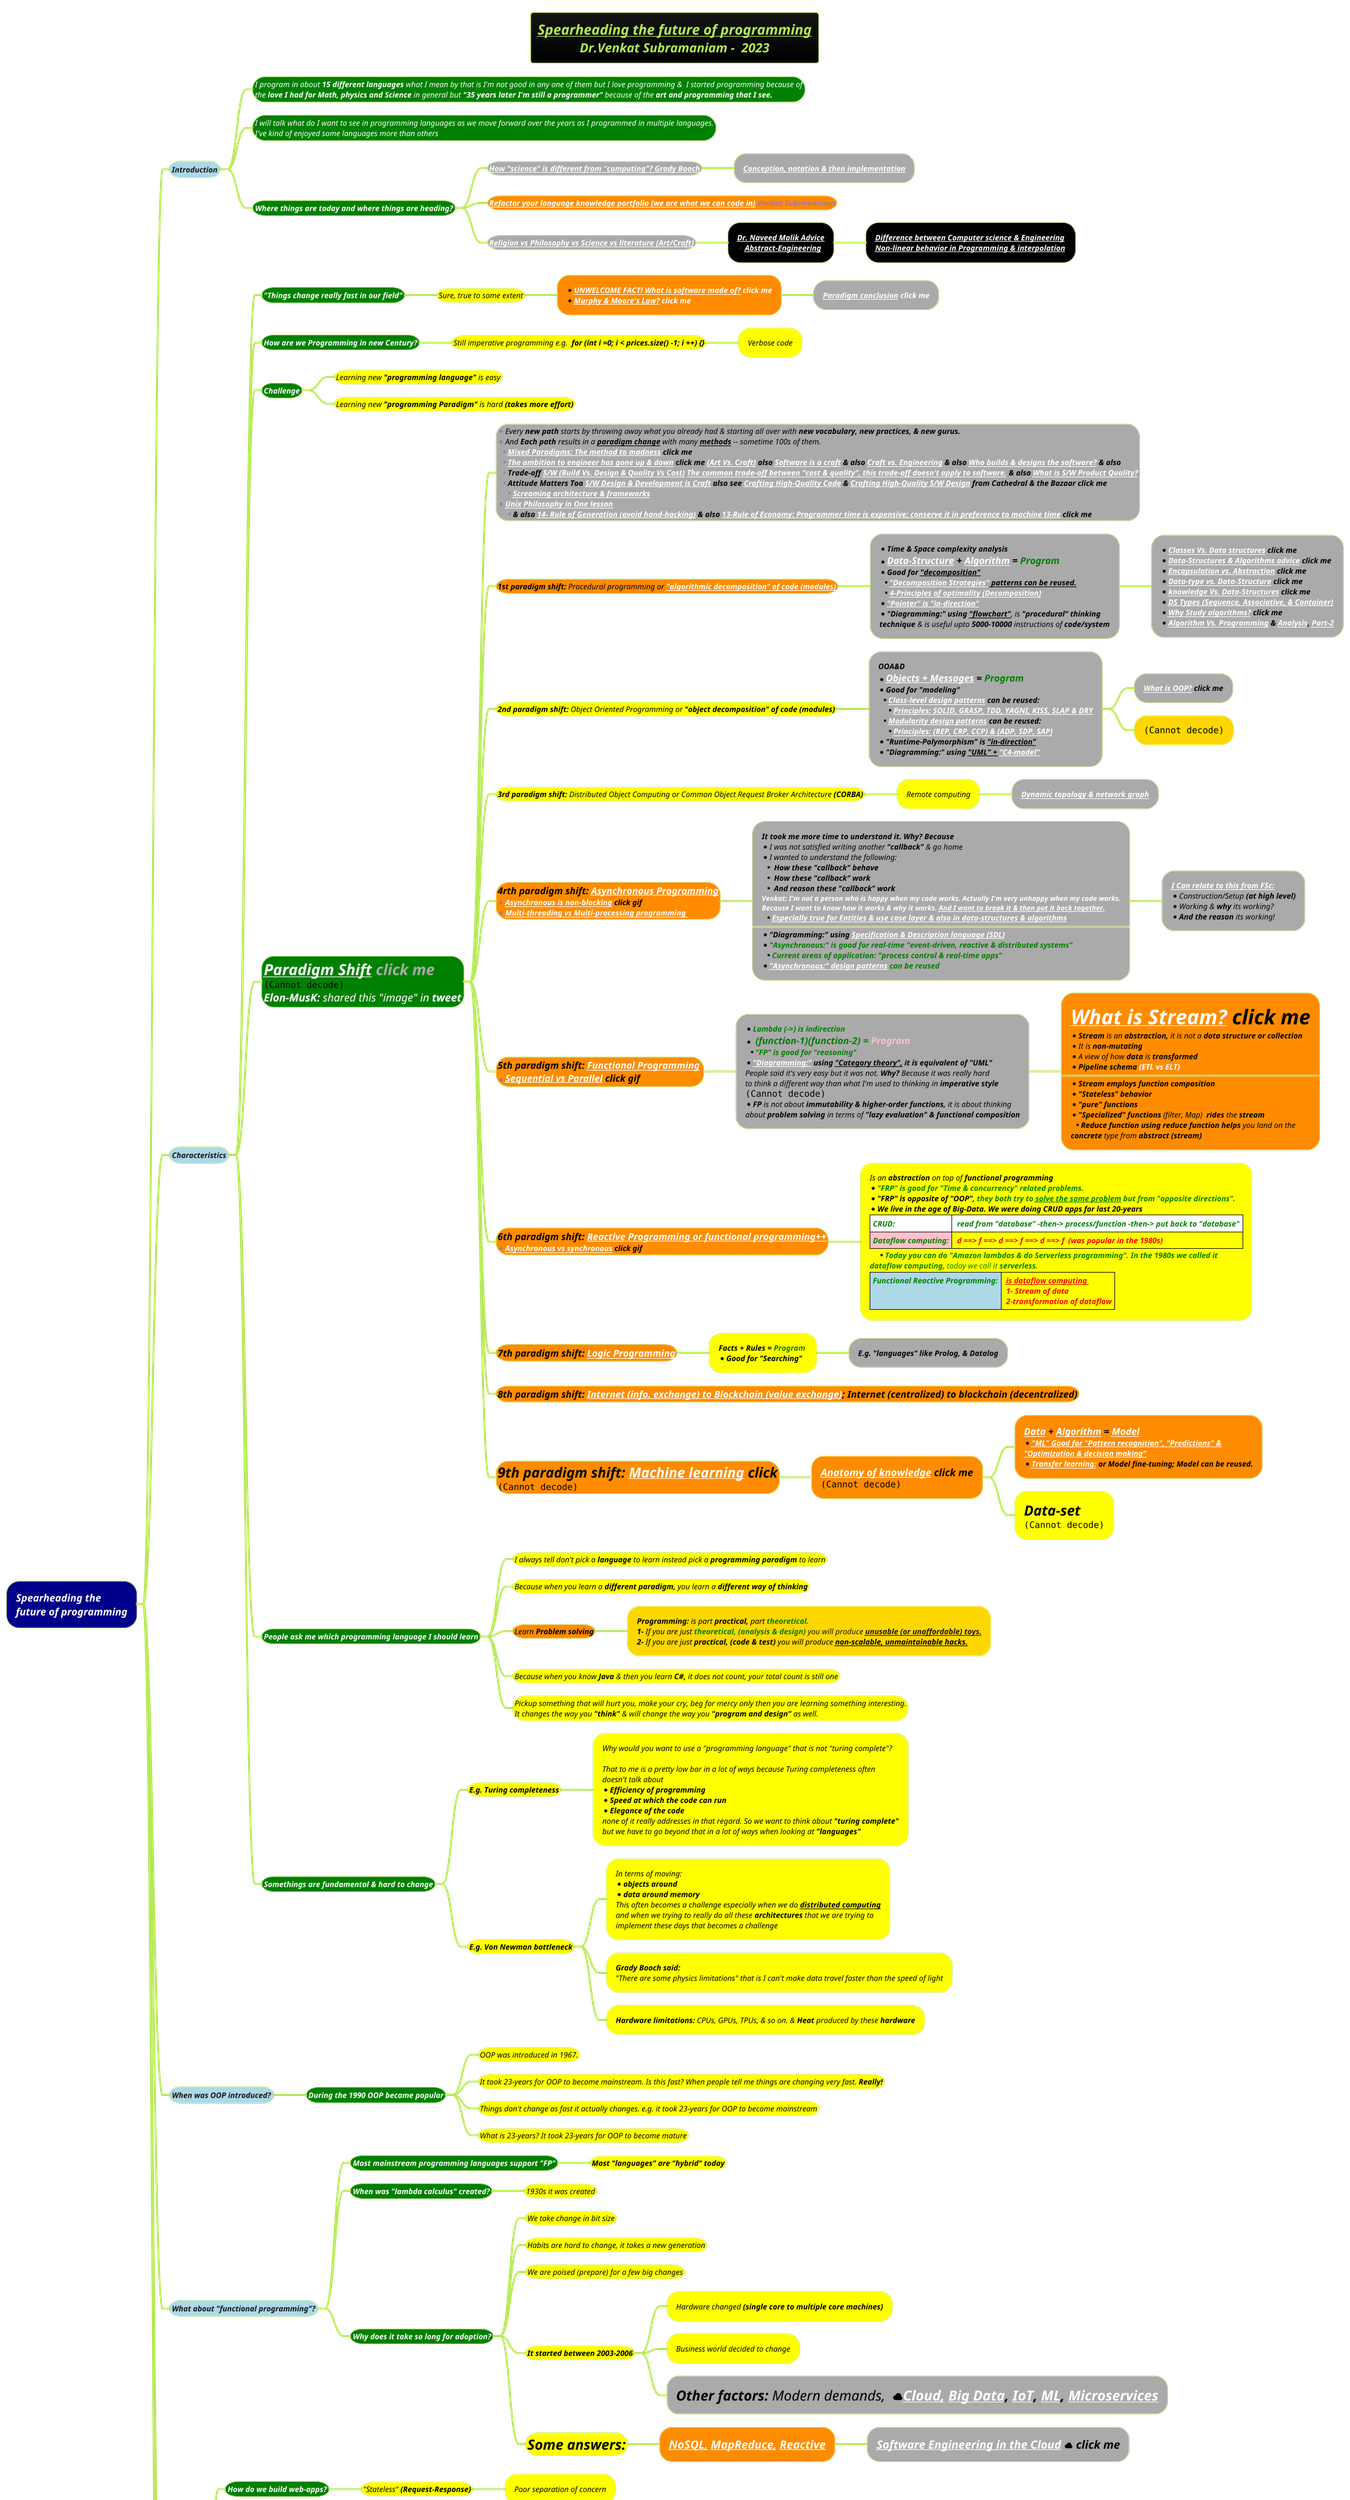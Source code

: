 @startmindmap
title =<i><b><u><size:18>Spearheading the future of programming \n<i>Dr.Venkat Subramaniam -  2023
!theme hacker

*[#darkblue] <color:white><i>Spearheading the \n<color:white><i>future of programming
**[#lightblue] <i><color #blac><size:12>Introduction
***[#green]:<i><color #white><size:12>I program in about **15 different languages** what I mean by that is I'm not good in any one of them but I love programming &  I started programming because of
<i><color #white><size:12>the **love I had for Math, physics and Science** in general but <b>"35 years later I'm still a programmer"</b> because of the <b>art and programming that I see.;
***[#green]:<i><color #white><size:12>I will talk what do I want to see in programming languages as we move forward over the years as I programmed in multiple languages.
<i><color #white><size:12>I've kind of enjoyed some languages more than others;
***[#green] <i><color #white><size:12><b>Where things are today and where things are heading?
****[#a] <i><size:12><b>[[docs/3-programming-languages/Venkat-Subramaniam/images/img_68.png How "science" is different from "computing"? Grady Booch]]
*****[#a] <i><size:12><b><i><size:12><b>[[docs/3-programming-languages/Venkat-Subramaniam/Conception-Notation-and-Implementation.puml Conception, notation & then implementation]]
****[#darkorange] <i><size:12><b>[[docs/3-programming-languages/Venkat-Subramaniam/Refactor-your-language-knowledge-portfolio-(we-are-what-we-can-code-in).puml Refactor your language knowledge portfolio (we are what we can code in)]] Venkat Subramaniam
****[#a] <i><size:12><b>[[docs/3-programming-languages/Venkat-Subramaniam/images/img_69.png Religion vs Philosophy vs Science vs literature (Art/Craft)]]
*****[#black] <i><size:12><b>[[docs/3-programming-languages/Venkat-Subramaniam/images/img_239.png Dr. Naveed Malik Advice]]\n*<i><size:12><b>[[docs/1-Requirement-Engineering/Abstract-Engineering.puml Abstract-Engineering]]
******[#black] <i><size:12><b>[[docs/3-programming-languages/Venkat-Subramaniam/Difference-Between-Computer-Science-and-Engineering.puml Difference between Computer science & Engineering]] \n<i><size:12><b>[[docs/3-programming-languages/Venkat-Subramaniam/Non-Linear-Behavior-in-Programming.puml Non-linear behavior in Programming & interpolation]]

**[#lightblue] <i><color #blac><size:12>Characteristics
***[#green] <b><i><color #white><size:12>"Things change really fast in our field"
****[#yellow] <i><color #black><size:12>Sure, true to some extent
*****[#darkorange] *<i><color #white><size:12><b>[[docs/3-programming-languages/Venkat-Subramaniam/images/img_60.png UNWELCOME FACT! What is software made of?]] click me \n*<i><color #white><size:12><b>[[docs/3-programming-languages/Venkat-Subramaniam/images/img_274.png Murphy & Moore's Law?]] click me
******[#a] <i><color #white><size:12><b>[[docs/3-programming-languages/Venkat-Subramaniam/images/img_106.png Paradigm conclusion]] click me
***[#green] <b><i><color #white><size:12>How are we Programming in new Century?
****[#yellow] <i><color #black><size:12>Still imperative programming e.g. <b> for (int i =0; i < prices.size() -1; i ++) {}
*****[#yellow] <i><color #black><size:12>Verbose code
***[#green] <b><i><color #white><size:12>Challenge
****[#yellow] <i><color #black><size:12>Learning new <b>"programming language"</b> is easy
****[#yellow] <i><color #black><size:12>Learning new <b>"programming Paradigm"</b> is hard <b>(takes more effort)
***[#green] <b><i><color #white><size:24>[[docs/3-programming-languages/Venkat-Subramaniam/images/img_106.png Paradigm Shift]] <color:a>click me \n<img:images/img_40.png>\n<i><color #white><size:17>**Elon-MusK:** shared this "image" in <b>tweet

****[#a]:*<i><color #black><size:12>Every **new path** starts by throwing away what you already had & starting all over with <b>new vocabulary, new practices, & new gurus.
*<i><color #black><size:12>And **Each path** results in a <u>**paradigm change**</u> with many **<u>methods</u>** -- sometime 100s of them.
**<i><color #black><size:12><b>[[docs/3-programming-languages/Venkat-Subramaniam/mixed-paradigms-(the-method-to-madness).puml Mixed Paradigms: The method to madness]] click me
**<i><color #black><size:12><b>[[docs/3-programming-languages/Venkat-Subramaniam/images/img_62.png The ambition to engineer has gone up & down]] click me [[docs/3-programming-languages/Venkat-Subramaniam/images/img_69.png (Art Vs. Craft)]] also [[docs/3-programming-languages/Venkat-Subramaniam/images/img_63.png Software is a craft]] & also [[docs/3-programming-languages/Venkat-Subramaniam/Difference-Between-Craft-and-Engineering.puml Craft vs. Engineering]] & also [[docs/3-programming-languages/Venkat-Subramaniam/images/img_63.png Who builds & designs the software?]] & also
**<i><color #black><size:12><b>Trade-off [[docs/3-programming-languages/Venkat-Subramaniam/images/img_241.png S/W (Build Vs. Design & Quality Vs Cost)]] [[docs/3-programming-languages/Venkat-Subramaniam/images/img_241.png The common trade-off between "cost & quality", this trade-off doesn't apply to software.]] & also [[docs/3-programming-languages/Venkat-Subramaniam/images/software-product-quallity.jpg What is S/W Product Quality?]]
**<i><color #black><size:12><b>Attitude Matters Too [[docs/3-programming-languages/Venkat-Subramaniam/images/img_285.png S/W Design & Development is Craft]] also see [[docs/3-programming-languages/Venkat-Subramaniam/Crafting-High-Quality-Code.puml Crafting High-Quality Code]] & [[docs/3-programming-languages/Venkat-Subramaniam/Crafting-High-Quality-Software-Design.puml Crafting High-Quality S/W Design]] from Cathedral & the Bazaar click me
***<i><color #black><size:12><b>[[docs/3-programming-languages/Venkat-Subramaniam/images/img_291.png Screaming architecture & frameworks]]
*<i><color #black><size:12><b>[[docs/3-programming-languages/Venkat-Subramaniam/images/img_286.png Unix Philosophy in One lesson]]
***<i><color #black><size:12><b>& also [[docs/3-programming-languages/Venkat-Subramaniam/Unix-Philosophy.puml 14- Rule of Generation (avoid hand-hacking)]] & also [[docs/3-programming-languages/Venkat-Subramaniam/Unix-Philosophy.puml 13-Rule of Economy: Programmer time is expensive; conserve it in preference to machine time]] click me;

****[#darkorange] <i><color #black><size:12><b>1st paradigm shift:</b> Procedural programming or <b>[[docs/3-programming-languages/Venkat-Subramaniam/images/img_54.png "algorithmic decomposition" of code (modules)]]

*****[#a]:*<i><color #black><size:12><b>Time & Space complexity analysis</b>
*<i><color #black><size:15><b>[[docs/3-programming-languages/Venkat-Subramaniam/Goal-of-the-data-structures-is-no-incidental-data-structures.puml Data-Structure]] + [[docs/books/1-books-backlog/data-structure-and-algorithm/Algorithms-Four-Principles-of-optimality.puml Algorithm]] = <color #green>Program</b>
*<i><color #black><size:12><b>Good for <u>"decomposition"</b>
**<i><color #black><size:12><b><u>[[docs/books/1-books-backlog/data-structure-and-algorithm/Algorithm-Design-Strategies.puml "Decomposition Strategies"]] patterns can be reused.
**<i><color #black><size:12><b>[[docs/books/1-books-backlog/data-structure-and-algorithm/Algorithms-Four-Principles-of-optimality.puml 4-Principles of optimality (Decomposition)]] </b>
*<i><color #black><size:12><b>[[docs/3-programming-languages/Venkat-Subramaniam/images/img_72.png "Pointer" is "in-direction"]]
*<i><color #black><size:12><b>"Diagramming:" using <u>"flowchart"</b>, is <b>"procedural" thinking
<i><color #black><size:12>**technique** & is useful upto **5000-10000** instructions of <b>code/system;
******[#a]:*<b><i><color #black><size:12>[[docs/books/1-books-backlog/data-structure-and-algorithm/classes-vs-data-structures.puml Classes Vs. Data structures]] click me
*<b><i><color #black><size:12>[[docs/3-programming-languages/Venkat-Subramaniam/images/img_257.png Data-Structures & Algorithms advice]] click me
*<b><i><color #black><size:12>[[docs/3-programming-languages/Venkat-Subramaniam/images/img_346.png Encapsulation vs. Abstraction]] click me
*<b><i><color #black><size:12>[[docs/3-programming-languages/Venkat-Subramaniam/images/img_346.png Data-type vs. Data-Structure]] click me
*<b><i><color #black><size:12>[[docs/3-programming-languages/Venkat-Subramaniam/images/knowledge-and-data-structure.drawio.png knowledge Vs. Data-Structures]] click me
*<b><i><color #black><size:12>[[docs/3-programming-languages/Venkat-Subramaniam/images/img_419.png DS Types (Sequence, Associative, & Container)]]
*<b><i><color #black><size:12>[[docs/3-programming-languages/Venkat-Subramaniam/images/img_417.png Why Study algorithms?]] click me
*<b><i><color #black><size:12>[[docs/3-programming-languages/Venkat-Subramaniam/images/img_421.png Algorithm Vs. Programming]] & [[docs/3-programming-languages/Venkat-Subramaniam/images/img_422.png Analysis]], [[docs/3-programming-languages/Venkat-Subramaniam/images/img_423.png Part-2]];

****[#yellow] <i><color #black><size:12><b>2nd paradigm shift:</b> Object Oriented Programming or <b>"object decomposition" of code (modules)
*****[#a]:<i><color #black><size:12><b>OOA&D</b>
*<i><color #black><size:15><b>[[docs/3-programming-languages/Venkat-Subramaniam/images/img_346.png Objects + Messages]] = <color #green>Program
*<i><color #black><size:12><b>Good for "modeling"</b>
**<i><color #black><size:12><b>[[docs/3-programming-languages/Venkat-Subramaniam/class-design-patterns.puml Class-level design patterns]] can be reused:
***<i><color #black><size:12><b>[[docs/3-programming-languages/Venkat-Subramaniam/Core-Software-design-principles-for-software-developers.puml Principles: SOLID, GRASP, TDD, YAGNI, KISS, SLAP & DRY]]
**<i><color #black><size:12><b>[[docs/3-programming-languages/Venkat-Subramaniam/modularity-patterns.pdf Modularity design patterns]] can be reused:
***<i><color #black><size:12><b>[[docs/3-programming-languages/class-and-package-level-SOLID-Principles.puml Principles: (REP, CRP, CCP) & (ADP, SDP, SAP)]]
*<i><color #black><size:12><b>"Runtime-Polymorphism" is <u>"in-direction"</b>
*<i><color #black><size:12><b>"Diagramming:" using <u>"UML" + [[docs/3-programming-languages/Venkat-Subramaniam/images/img_93.png "C4-model"]]</b>;
******[#a] <i><color #black><size:12><b>[[docs/3-programming-languages/Venkat-Subramaniam/what-is-OOP.puml What is OOP?]] click me
******[#gold] <i><color #black><size:12><img:images/img_33.png{scale=0.65}>
****[#yellow] <i><color #black><size:12><b>3rd paradigm shift:</b> Distributed Object Computing or Common Object Request Broker Architecture <b>(CORBA)
*****[#yellow] <i><color #black><size:12>Remote computing
******[#a] <i><color #black><size:12><b>[[docs/3-programming-languages/Venkat-Subramaniam/images/img_107.png Dynamic topology & network graph]]
****[#darkorange] <i><color #black><size:15><b>4rth paradigm shift: [[docs/3-programming-languages/Venkat-Subramaniam/Asynchronous-Programming-in-Java-Options-to-Choose-from.puml Asynchronous Programming]]\n*<i><color #black><size:12><b>[[docs/3-programming-languages/Venkat-Subramaniam/gif/synchronous-vs-asynchronous.adoc Asynchronous is non-blocking]] click gif\n*<i><color #black><size:12><b>[[docs/3-programming-languages/Venkat-Subramaniam/gif/Multi-threading-vs-Multi-processing-programming.adoc Multi-threading vs Multi-processing programming ]]
*****[#a]:<i><color #black><size:12><b>It took me more time to understand it. Why? Because</b>
* <color #black><size:12><i>I was not satisfied writing another <b>"callback"</b> & go home
* <color #black><size:12><i>I wanted to understand the following:
** <color #black><size:12><i> <b>How these "callback" behave</b>
** <color #black><size:12><i> <b>How these "callback" work</b>
** <color #black><size:12><i> <b>And reason these "callback" work</b>
<size:11><color #white><i><b>Venkat: I'm not a person who is happy when my code works. Actually I'm very unhappy when my code works.
<size:11><color #white><i><b>Because I want to know how it works & why it works. <u>And I want to break it & then put it back together.
**<size:12><color #white><i><b><u>Especially true for Entities & use case layer & also in data-structures & algorithms
====
* <color #black><size:12><i><b>"Diagramming:" using [[docs/3-programming-languages/Venkat-Subramaniam/Introduction-to-SDL.puml Specification & Description language (SDL)]]
* <color #green><size:12><i><b>"Asynchronous:" is good for real-time "event-driven, reactive & distributed systems"
** <color #green><size:12><i><b>Current areas of application: "process control & real-time apps"
* <color #green><size:12><i><b>[[docs/3-programming-languages/Venkat-Subramaniam/Design-Patterns-in-Asynchronous-Programming.puml "Asynchronous:" design patterns]] can be reused;
******[#a]:<i><color #black><size:12><b>[[docs/3-programming-languages/Venkat-Subramaniam/connection-relation-function.puml I Can relate to this from FSc:]]
*<i><color #black><size:12>Construction/Setup <b>(at high level)
*<i><color #black><size:12>Working & **why** its working?
*<i><color #black><size:12>**And the reason** its working!;


****[#darkorange] <i><color #black><size:15><b>5th paradigm shift: [[docs/3-programming-languages/Venkat-Subramaniam/Imperative-vs-Functional-Which-one-to-Choose.puml Functional Programming]] \n*<i><color #black><size:15><b>[[docs/3-programming-languages/Venkat-Subramaniam/gif/sequential-vs-parallel.adoc Sequential vs Parallel]] click gif
*****[#a]:*<i><color #green><size:12><b>Lambda (->) is indirection
*<i><color #green><size:15><b> (function-1)(function-2) = <color #Pink>Program
**<i><color #green><size:12><b>"FP" is good for "reasoning"
*<i><color #black><size:12><b>[[docs/3-programming-languages/Venkat-Subramaniam/diagramming-in-functional-programming.puml "Diagramming:"]] using <u>"Category theory",</u> it is equivalent of "UML"</b>
<i><color #black><size:12>People said it's very easy but it was not. **Why?** Because it was really hard
<i><color #black><size:12>to think a different way than what I'm used to thinking in <b>imperative style
<img:images/img_29.png{scale=0.39}>
*<i><color #black><size:12>**FP** is not about **immutability & higher-order functions,** it is about thinking
<i><color #black><size:12>about **problem solving** in terms of <b>"lazy evaluation" & functional composition;
******[#darkorange]:<i><color #black><size:32><b>[[docs/3-programming-languages/Venkat-Subramaniam/Streams.puml What is Stream?]] click me
*<i><color #black><size:12>**Stream** is an **abstraction,** it is not a <b>data structure or collection
*<i><color #black><size:12>It is <b>non-mutating
*<i><color #black><size:12>A view of how **data** is <b>transformed
*<i><color #black><size:12><b>Pipeline schema <color #white>(ETL vs ELT)
====
*<i><color #black><size:12><b>Stream employs function composition
*<i><color #black><size:12><b>"Stateless" behavior
*<i><color #black><size:12><b>"pure" functions
*<i><color #black><size:12><b>"Specialized" functions</b> (filter, Map)  **rides** the <b>stream
**<i><color #black><size:12><b>Reduce<b> function using reduce function helps</b> you land on the
<i><color #black><size:12>**concrete** type from <b>abstract (stream);
****[#darkorange] <i><color #black><size:15><b>6th paradigm shift: [[docs/3-programming-languages/Venkat-Subramaniam/Designing-Reactive-Systems.puml Reactive Programming or functional programming++]]\n*<i><color #black><size:12><b>[[docs/3-programming-languages/Venkat-Subramaniam/gif/synchronous-vs-asynchronous.adoc Asynchronous vs synchronous]] click gif
*****[#yellow]:<i><color #black><size:12>Is an <b>abstraction</b> on top of <b>functional programming
*<i><color #green><size:12><b>"FRP" is good for "Time & concurrency" related problems.
*<i><color #black><size:12><b>"FRP" is opposite of "OOP",<color:green> they both try to <u>solve the same problem</u> but from "opposite directions".
*<i><color #black><size:12><b>We live in the age of Big-Data. We were doing CRUD apps for last 20-years
|<#white><i><color #green><size:12><b>CRUD:|<#white><i><color #green><size:12><b> read from "database" -then-> process/function -then-> put back to "database"|
|<#pink><i><color #green><size:12><b>Dataflow computing:|<i><color #green><size:12><b> <color:red>d ==> f ==> d ==> f ==> d ==> f \t(was popular in the 1980s)|
***<i><color #green><size:12><b>Today you can do "Amazon lambdas & do Serverless programming". In the 1980s we called it
<i><color #green><size:12>**dataflow computing,** today we call it <b>serverless.
|<#lightblue><i><color #green><size:12><b>Functional Reactive Programming:|<i><color #green><size:12><b> <color:red><u>is dataflow computing \n<i><color #green><size:12><b> <color:red>1- Stream of data \n<i><color #green><size:12><b> <color:red>2-transformation of dataflow|;
****[#darkorange] <i><color #black><size:15><b>7th paradigm shift: [[docs/3-programming-languages/Venkat-Subramaniam/Logic-Programming.puml Logic Programming]]
*****[#yellow] <i><color #black><size:12><b>Facts + Rules = <color #green>Program</b> \n*<i><color #black><size:12><b>Good for "Searching"
******[#a] <i><color #black><size:12><b>E.g. "languages" like Prolog, & Datalog
****[#darkorange] <i><color #black><size:15><b>8th paradigm shift: [[docs/blockchain/Blockchain-System-Design.puml Internet (info. exchange) to Blockchain (value exchange)]]; Internet (centralized) to blockchain (decentralized)
****[#darkorange] <i><color #black><size:22><b>9th paradigm shift:</b> <b>[[docs/AI-ML-DL-Data-Science-and-BigData/data-science/statistics/professor-leonard-statistics-notes/descriptive-(or-EDA)-statistics/4-machine-learning.puml Machine learning]] click\n<img:images/img_7.png{scale=0.95}>
*****[#darkorange] <i><color #black><size:16><b>[[docs/books/selfanalysis/anatomy-of-knowledge.puml Anatomy of knowledge]] click me\n<img:images/img_8.png{scale=0.60}>
******[#darkorange]:<i><color #black><size:15><b>[[docs/AI-ML-DL-Data-Science-and-BigData/big-data/big-data.puml Data]] + [[docs/AI-ML-DL-Data-Science-and-BigData/machine-learning-ML/Modern-Machine-Learning.puml Algorithm]] = [[docs/AI-ML-DL-Data-Science-and-BigData/machine-learning-ML/machine-learning-basic-terminology.puml Model]]
*<i><color #black><size:12><b>[[docs/3-programming-languages/Venkat-Subramaniam/images/img_430.png "ML" Good for "Pattern recognition", "Predictions" &]]
<i><color #black><size:12><b>[[docs/3-programming-languages/Venkat-Subramaniam/images/img_430.png "Optimization & decision making"]]
*<i><color #black><size:12><b>[[docs/AI-ML-DL-Data-Science-and-BigData/machine-learning-ML/3-deep-learning-DL/Model-Fine-Tuning.puml Transfer learning:]] or Model fine-tuning; Model can be reused.;
******[#yellow] <i><color #black><size:22><b>Data-set\n<img:images/img_6.png>
***[#green] <b><i><color #white><size:12>People ask me which programming language I should learn
****[#yellow] <i><color #black><size:12>I always tell don't pick a **language** to learn instead pick a **programming paradigm** to learn
****[#yellow] <i><color #black><size:12>Because when you learn a <b>different paradigm,</b> you learn a <b>different way of thinking
****[#darkorange] <i><color #black><size:12>Learn <b>Problem solving
*****[#gold] <i><color #black><size:12>**Programming:** is part **practical,** part <color #green><b>theoretical.\n<i><color #black><size:12>**1-** If you are just <color #green>**theoretical, (analysis & design)**</color> <size:12>you will produce <u><b>unusable (or unaffordable) toys.\n<i><color #black><size:12>**2-** If you are just **practical, (code & test)** you will produce <u><b>non-scalable, unmaintainable hacks.
****[#yellow] <i><color #black><size:12>Because when you know <b>Java</b> & then you learn <b>C#,</b> it does not count, your total count is still one
****[#yellow]:<i><color #black><size:12>Pickup something that will hurt you, make your cry, beg for mercy only then you are learning something interesting.
<i><color #black><size:12>It changes the way you **"think"** & will change the way you **"program and design"** as well.;

***[#green] <b><i><color #white><size:12>Somethings are fundamental & hard to change
****[#yellow] <i><color #black><size:12><b>E.g. Turing completeness
*****[#yellow]:<i><color #black><size:12>Why would you want to use a "programming language" that is not "turing complete"?

<i><color #black><size:12>That to me is a pretty low bar in a lot of ways because Turing completeness often
<i><color #black><size:12>doesn't talk about
*<i><color #black><size:12><b>Efficiency of programming
*<i><color #black><size:12><b>Speed at which the code can run
*<i><color #black><size:12><b>Elegance of the code
<i><color #black><size:12>none of it really addresses in that regard. So we want to think about <b>"turing complete"
<i><color #black><size:12>but we have to go beyond that in a lot of ways when looking at <b>"languages";
****[#yellow] <i><color #black><size:12><b>E.g. Von Newman bottleneck
*****[#yellow]:<i><color #black><size:12>In terms of moving:
*<i><color #black><size:12><b>objects around
*<i><color #black><size:12><b>data around memory
<i><color #black><size:12>This often becomes a challenge especially when we do <b><u>distributed computing
<i><color #black><size:12>and when we trying to really do all these <b>architectures</b> that we are trying to
<i><color #black><size:12>implement these days that becomes a challenge;
*****[#yellow] <i><color #black><size:12><b>Grady Booch said: \n<i><color #black><size:12>"There are some physics limitations" that is I can't make data travel faster than the speed of light
*****[#yellow] <i><color #black><size:12><b>Hardware limitations:</b> CPUs, GPUs, TPUs, & so on. & **Heat** produced by these <b>hardware

**[#lightblue] <i><color #blac><size:12>When was OOP introduced?
***[#green] <b><i><color #white><size:12>During the 1990 OOP became popular
****[#yellow] <i><color #black><size:12>OOP was introduced in 1967.
****[#yellow] <i><color #black><size:12>It took 23-years for OOP to become mainstream. Is this fast? When people tell me things are changing very fast. <b>Really!
****[#yellow] <i><color #black><size:12>Things don't change as fast it actually changes. e.g. it took 23-years for OOP to become mainstream
****[#yellow] <i><color #black><size:12>What is 23-years? It took 23-years for OOP to become mature

**[#lightblue] <i><color #blac><size:12>What about "functional programming"?
***[#green] <b><i><color #white><size:12>Most mainstream programming languages support "FP"
****[#yellow] <i><color #black><size:12><b>Most "languages" are "hybrid" today
***[#green] <b><i><color #white><size:12>When was "lambda calculus" created?
****[#yellow] <i><color #black><size:12>1930s it was created
***[#green] <b><i><color #white><size:12>Why does it take so long for adoption?
****[#yellow] <i><color #black><size:12>We take change in bit size
****[#yellow] <i><color #black><size:12>Habits are hard to change, it takes a new generation
****[#yellow] <i><color #black><size:12>We are poised (prepare) for a few big changes
****[#yellow] <i><color #black><size:12><b>It started between 2003-2006
*****[#yellow] <i><color #black><size:12>Hardware changed <b>(single core to multiple core machines)
*****[#yellow] <i><color #black><size:12>Business world decided to change
*****[#a] <i><color #black><size:22><b>Other factors:</b> Modern demands, <b> <&cloud>[[docs/cloud-computing/Cloud-Native.puml Cloud,]] [[docs/AI-ML-DL-Data-Science-and-BigData/big-data/big-data.puml Big Data]], [[docs/1-Requirement-Engineering/system-design/Internet-of-Things-(IoT).puml IoT]], [[docs/AI-ML-DL-Data-Science-and-BigData/data-science/statistics/professor-leonard-statistics-notes/descriptive-(or-EDA)-statistics/4-machine-learning.puml ML]], [[docs/3-programming-languages/Venkat-Subramaniam/Micro-services.puml Microservices]]
****[#yellow] <i><color #black><size:22><b>Some answers:</b>
*****[#darkorange] <b><i><color #black><size:18>[[docs/books/1-books-backlog/DBMS/Designing-Data-Intensive-Applications.puml NoSQL,]] [[docs/AI-ML-DL-Data-Science-and-BigData/Apache-Big-Data-Ecosystem/MapReduce.puml MapReduce,]] [[docs/3-programming-languages/Venkat-Subramaniam/Designing-Reactive-Systems.puml Reactive]]
******[#a] <b><i><color #black><size:18>[[docs/3-programming-languages/Venkat-Subramaniam/images/img_271.png Software Engineering in the Cloud]] <&cloud> click me
**[#lightblue] <i>Web
***[#green] <b><i><color #white><size:12>How do we build web-apps?
****[#yellow] <i><color #black><size:12>"Stateless" <b>(Request-Response)
*****[#yellow] <i><color #black><size:12>Poor separation of concern
***[#green] <b><i><color #white><size:12>How do we build moderen web-apps?
****[#yellow] <i><color #black><size:12>"Continuations" <b>(Request-Response)
*****[#yellow] <i><color #black><size:12>Save execution state & return to that point later in time
****[#darkorange] <b><i><color #black><size:12>[[docs/3-programming-languages/Venkat-Subramaniam/Imperative-vs-Functional-Which-one-to-Choose.puml "Languages" should make simple things simpler, hard things manageable]]
****[#yellow] <i><color #black><size:15>Languages must promote <b>higher-level of abstraction, compos-ability, & declarative style
****[#yellow] <i><color #black><size:15><b>Expressive Languages</b> (intuitive to use)
*****[#yellow] <i><color #black><size:15><b>"Expressive code"</b> often leads to better design & extensibility
*****[#yellow] <i><color #black><size:15>Efficiency
******[#yellow] <i><color #black><size:15>It is cute. <b>Cuteness doesn't last very long!\n<img:images/img_9.png{scale=0.8}>
******[#yellow] <i><color #black><size:15>It is cute. <b>Cuteness + Efficiency is highly critical!\n<img:images/img_10.png{scale=0.85}>
******[#gold]:*<size:12><color #black><i>**Functional Programming:** relies on "lazy evaluation" for <b>"efficiency"
*<size:12><color #black><i>**"lazy evaluation"** relies on **"purity of functions"** (immutability) for <b>"correctness"
*<size:12><color #black><i>We need make sure **"lambda" (->)** are <b>"pure"

**<size:12><color #black><i>Pure functions do not have side-effects. They are <b>idempotent.
**<size:12><color #black><i>**Idempotent:** For the same input function always produces same output

<size:12><color #black><i><u><b>Rules of Purity </b>(rule 1 is necessary but not sufficient)
#<size:12><color #black><i>The function does not mutate or change anything that is visible from the outside
#<size:12><color #black><i>The function does not depend on anything from outside that may/possibly change;
*****[#yellow] <i><color #black><size:12><b>Hybrid "languages"</b> can't enforce **(immutability),** so it is on us to take care of that
****[#darkorange] <i><color #black><size:18><b>Asynchronous Programming\n*<i><color #black><size:12><b>[[docs/3-programming-languages/Venkat-Subramaniam/gif/synchronous-vs-asynchronous.adoc Asynchronous is non-blocking]] click gif\n*<i><color #black><size:12><b>[[docs/3-programming-languages/Venkat-Subramaniam/gif/Multi-threading-vs-Multi-processing-programming.adoc Multi-threading vs Multi-processing programming ]]
**[#lightblue] <i><color #blac><size:12>What we should do?
***[#green] <b><i><color #white><size:12>Studies suggest multilingual exposure boosts children's communication skills
***[#green] <b><i><color #white><size:12>The amount of time we need to learn a new concept is inversely proportional to the diverse ideas we 've been exposed to.
***[#green] <b><i><color #white><size:12>So learning different paradigms exposes to different ideas, learning different paradigms exposes to different line of thinking
***[#green] <b><i><color #white><size:11>So the more we think differently the faster we learn to think differently. The less we are exposed to different things the harder it is for us to change when the language we are using changes already
***[#green] <b><i><color #white><size:17>Learn different languages, not to use them all... But to able to adapt to change quickly & easily as the languages we use evolve
@endmindmap
